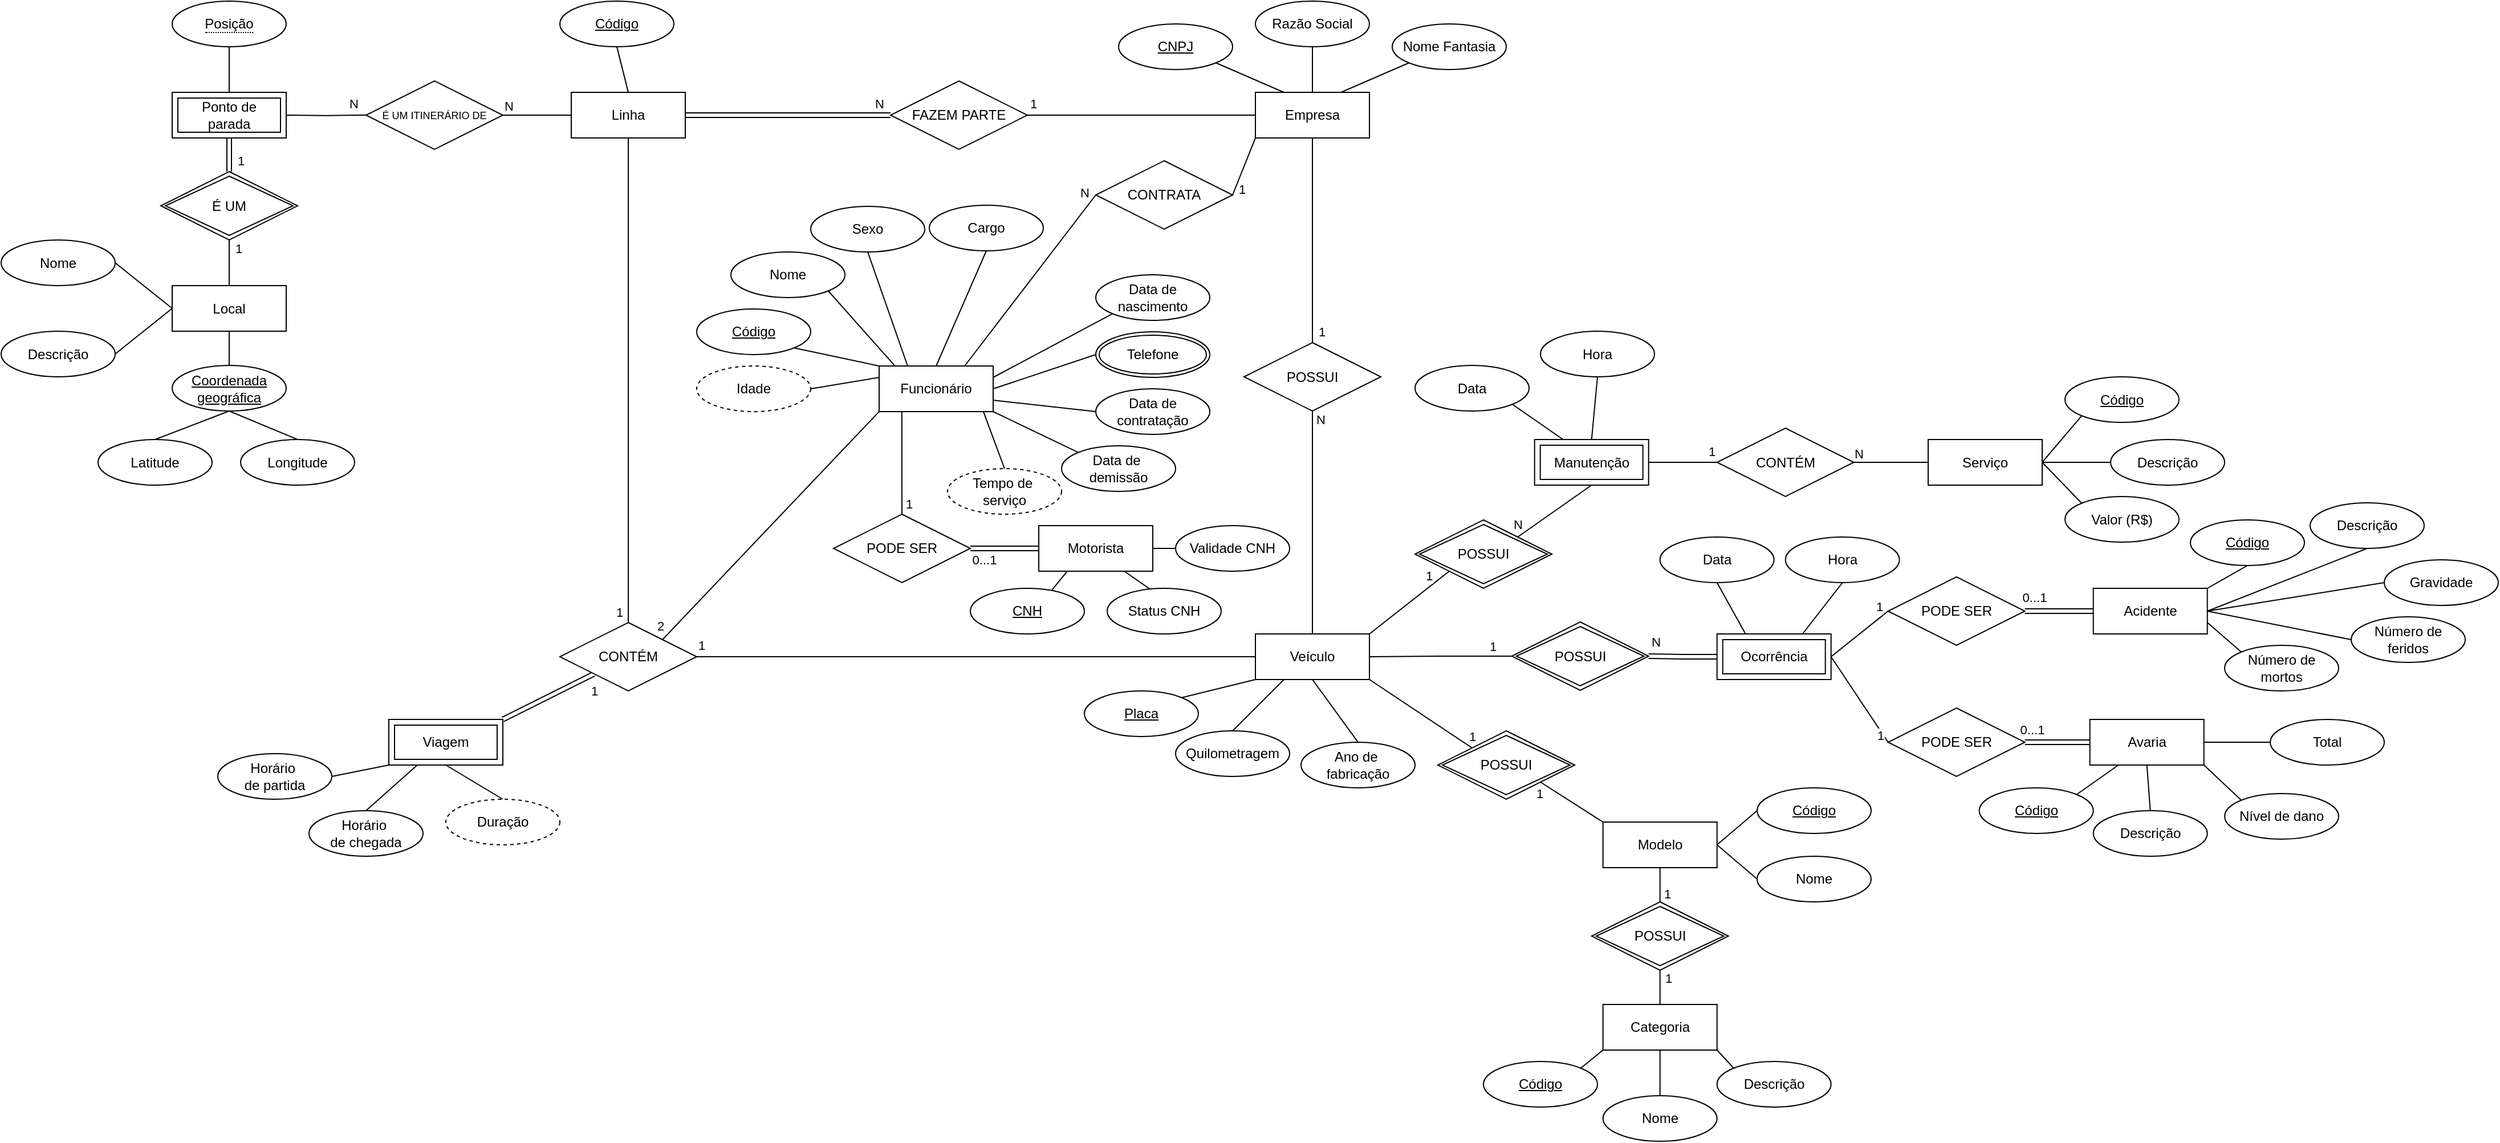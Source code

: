 <mxfile version="28.2.7">
  <diagram name="Página-1" id="z-ejrKA-Ldqi5EkzMe7N">
    <mxGraphModel dx="3437" dy="996" grid="1" gridSize="10" guides="1" tooltips="1" connect="1" arrows="1" fold="1" page="1" pageScale="1" pageWidth="827" pageHeight="1169" math="0" shadow="0">
      <root>
        <mxCell id="0" />
        <mxCell id="1" parent="0" />
        <mxCell id="V5Fr79l8Gq5V4lvlE3Y7-20" style="rounded=0;orthogonalLoop=1;jettySize=auto;html=1;exitX=0.25;exitY=0;exitDx=0;exitDy=0;entryX=1;entryY=1;entryDx=0;entryDy=0;endArrow=none;endFill=0;" parent="1" source="V5Fr79l8Gq5V4lvlE3Y7-1" target="V5Fr79l8Gq5V4lvlE3Y7-17" edge="1">
          <mxGeometry relative="1" as="geometry" />
        </mxCell>
        <mxCell id="V5Fr79l8Gq5V4lvlE3Y7-21" style="edgeStyle=orthogonalEdgeStyle;rounded=0;orthogonalLoop=1;jettySize=auto;html=1;exitX=0.5;exitY=0;exitDx=0;exitDy=0;entryX=0.5;entryY=1;entryDx=0;entryDy=0;endArrow=none;endFill=0;" parent="1" source="V5Fr79l8Gq5V4lvlE3Y7-1" target="V5Fr79l8Gq5V4lvlE3Y7-18" edge="1">
          <mxGeometry relative="1" as="geometry" />
        </mxCell>
        <mxCell id="V5Fr79l8Gq5V4lvlE3Y7-22" style="rounded=0;orthogonalLoop=1;jettySize=auto;html=1;exitX=0.75;exitY=0;exitDx=0;exitDy=0;entryX=0;entryY=1;entryDx=0;entryDy=0;endArrow=none;endFill=0;" parent="1" source="V5Fr79l8Gq5V4lvlE3Y7-1" target="V5Fr79l8Gq5V4lvlE3Y7-19" edge="1">
          <mxGeometry relative="1" as="geometry" />
        </mxCell>
        <mxCell id="V5Fr79l8Gq5V4lvlE3Y7-66" style="edgeStyle=orthogonalEdgeStyle;rounded=0;orthogonalLoop=1;jettySize=auto;html=1;exitX=0.5;exitY=1;exitDx=0;exitDy=0;entryX=0.5;entryY=0;entryDx=0;entryDy=0;endArrow=none;endFill=0;" parent="1" source="V5Fr79l8Gq5V4lvlE3Y7-1" target="V5Fr79l8Gq5V4lvlE3Y7-65" edge="1">
          <mxGeometry relative="1" as="geometry" />
        </mxCell>
        <mxCell id="V5Fr79l8Gq5V4lvlE3Y7-68" value="1" style="edgeLabel;html=1;align=center;verticalAlign=middle;resizable=0;points=[];" parent="V5Fr79l8Gq5V4lvlE3Y7-66" vertex="1" connectable="0">
          <mxGeometry x="0.693" relative="1" as="geometry">
            <mxPoint x="8" y="18" as="offset" />
          </mxGeometry>
        </mxCell>
        <mxCell id="V5Fr79l8Gq5V4lvlE3Y7-1" value="Empresa" style="whiteSpace=wrap;html=1;align=center;" parent="1" vertex="1">
          <mxGeometry x="180" y="100" width="100" height="40" as="geometry" />
        </mxCell>
        <mxCell id="bSuDawEjMHbS1dBYyhwq-38" style="rounded=0;orthogonalLoop=1;jettySize=auto;html=1;exitX=0.5;exitY=1;exitDx=0;exitDy=0;entryX=0.5;entryY=0;entryDx=0;entryDy=0;endArrow=none;endFill=0;" edge="1" parent="1" source="V5Fr79l8Gq5V4lvlE3Y7-3" target="bSuDawEjMHbS1dBYyhwq-33">
          <mxGeometry relative="1" as="geometry" />
        </mxCell>
        <mxCell id="bSuDawEjMHbS1dBYyhwq-40" style="rounded=0;orthogonalLoop=1;jettySize=auto;html=1;exitX=1;exitY=1;exitDx=0;exitDy=0;entryX=0;entryY=0;entryDx=0;entryDy=0;endArrow=none;endFill=0;" edge="1" parent="1" source="V5Fr79l8Gq5V4lvlE3Y7-3" target="bSuDawEjMHbS1dBYyhwq-39">
          <mxGeometry relative="1" as="geometry" />
        </mxCell>
        <mxCell id="bSuDawEjMHbS1dBYyhwq-42" value="1" style="edgeLabel;html=1;align=center;verticalAlign=middle;resizable=0;points=[];" vertex="1" connectable="0" parent="bSuDawEjMHbS1dBYyhwq-40">
          <mxGeometry x="0.788" relative="1" as="geometry">
            <mxPoint x="9" y="-4" as="offset" />
          </mxGeometry>
        </mxCell>
        <mxCell id="bSuDawEjMHbS1dBYyhwq-60" style="rounded=0;orthogonalLoop=1;jettySize=auto;html=1;exitX=1;exitY=0;exitDx=0;exitDy=0;entryX=0;entryY=1;entryDx=0;entryDy=0;endArrow=none;endFill=0;" edge="1" parent="1" source="V5Fr79l8Gq5V4lvlE3Y7-3" target="bSuDawEjMHbS1dBYyhwq-59">
          <mxGeometry relative="1" as="geometry" />
        </mxCell>
        <mxCell id="bSuDawEjMHbS1dBYyhwq-64" value="1" style="edgeLabel;html=1;align=center;verticalAlign=middle;resizable=0;points=[];" vertex="1" connectable="0" parent="bSuDawEjMHbS1dBYyhwq-60">
          <mxGeometry x="0.84" relative="1" as="geometry">
            <mxPoint x="-13" y="-1" as="offset" />
          </mxGeometry>
        </mxCell>
        <mxCell id="V5Fr79l8Gq5V4lvlE3Y7-3" value="Veículo" style="whiteSpace=wrap;html=1;align=center;" parent="1" vertex="1">
          <mxGeometry x="180" y="575" width="100" height="40" as="geometry" />
        </mxCell>
        <mxCell id="1fmlvgPisqNwxJyAT-ff-81" style="edgeStyle=orthogonalEdgeStyle;rounded=0;orthogonalLoop=1;jettySize=auto;html=1;exitX=0.5;exitY=1;exitDx=0;exitDy=0;entryX=0.5;entryY=0;entryDx=0;entryDy=0;endArrow=none;endFill=0;" parent="1" source="V5Fr79l8Gq5V4lvlE3Y7-4" target="1fmlvgPisqNwxJyAT-ff-79" edge="1">
          <mxGeometry relative="1" as="geometry" />
        </mxCell>
        <mxCell id="1fmlvgPisqNwxJyAT-ff-85" value="1" style="edgeLabel;html=1;align=center;verticalAlign=middle;resizable=0;points=[];" parent="1fmlvgPisqNwxJyAT-ff-81" vertex="1" connectable="0">
          <mxGeometry x="0.947" y="-1" relative="1" as="geometry">
            <mxPoint x="-7" y="2" as="offset" />
          </mxGeometry>
        </mxCell>
        <mxCell id="V5Fr79l8Gq5V4lvlE3Y7-4" value="Linha" style="whiteSpace=wrap;html=1;align=center;" parent="1" vertex="1">
          <mxGeometry x="-420" y="100" width="100" height="40" as="geometry" />
        </mxCell>
        <mxCell id="V5Fr79l8Gq5V4lvlE3Y7-5" value="Avaria" style="whiteSpace=wrap;html=1;align=center;" parent="1" vertex="1">
          <mxGeometry x="911.83" y="650" width="100" height="40" as="geometry" />
        </mxCell>
        <mxCell id="V5Fr79l8Gq5V4lvlE3Y7-112" style="rounded=0;orthogonalLoop=1;jettySize=auto;html=1;entryX=0.5;entryY=0;entryDx=0;entryDy=0;endArrow=none;endFill=0;exitX=0.5;exitY=1;exitDx=0;exitDy=0;" parent="1" source="z0Y2EbSfUYAgFqCNGjC1-13" target="V5Fr79l8Gq5V4lvlE3Y7-110" edge="1">
          <mxGeometry relative="1" as="geometry">
            <mxPoint x="-775" y="394.5" as="sourcePoint" />
          </mxGeometry>
        </mxCell>
        <mxCell id="z0Y2EbSfUYAgFqCNGjC1-27" style="rounded=0;orthogonalLoop=1;jettySize=auto;html=1;exitX=0;exitY=0.5;exitDx=0;exitDy=0;entryX=1;entryY=0.5;entryDx=0;entryDy=0;endArrow=none;endFill=0;" parent="1" source="V5Fr79l8Gq5V4lvlE3Y7-8" target="z0Y2EbSfUYAgFqCNGjC1-26" edge="1">
          <mxGeometry relative="1" as="geometry" />
        </mxCell>
        <mxCell id="z0Y2EbSfUYAgFqCNGjC1-29" style="rounded=0;orthogonalLoop=1;jettySize=auto;html=1;exitX=0;exitY=0.5;exitDx=0;exitDy=0;entryX=1;entryY=0.5;entryDx=0;entryDy=0;endArrow=none;endFill=0;" parent="1" source="V5Fr79l8Gq5V4lvlE3Y7-8" target="z0Y2EbSfUYAgFqCNGjC1-28" edge="1">
          <mxGeometry relative="1" as="geometry" />
        </mxCell>
        <mxCell id="V5Fr79l8Gq5V4lvlE3Y7-8" value="Local" style="whiteSpace=wrap;html=1;align=center;" parent="1" vertex="1">
          <mxGeometry x="-770" y="269.5" width="100" height="40" as="geometry" />
        </mxCell>
        <mxCell id="1fmlvgPisqNwxJyAT-ff-80" style="rounded=0;orthogonalLoop=1;jettySize=auto;html=1;exitX=1;exitY=0;exitDx=0;exitDy=0;entryX=0;entryY=1;entryDx=0;entryDy=0;shape=link;" parent="1" source="V5Fr79l8Gq5V4lvlE3Y7-11" target="1fmlvgPisqNwxJyAT-ff-79" edge="1">
          <mxGeometry relative="1" as="geometry" />
        </mxCell>
        <mxCell id="1fmlvgPisqNwxJyAT-ff-84" value="1" style="edgeLabel;html=1;align=center;verticalAlign=middle;resizable=0;points=[];" parent="1fmlvgPisqNwxJyAT-ff-80" vertex="1" connectable="0">
          <mxGeometry x="0.723" y="1" relative="1" as="geometry">
            <mxPoint x="11" y="10" as="offset" />
          </mxGeometry>
        </mxCell>
        <mxCell id="V5Fr79l8Gq5V4lvlE3Y7-11" value="Viagem" style="shape=ext;margin=3;double=1;whiteSpace=wrap;html=1;align=center;" parent="1" vertex="1">
          <mxGeometry x="-580" y="650" width="100" height="40" as="geometry" />
        </mxCell>
        <mxCell id="z0Y2EbSfUYAgFqCNGjC1-5" style="rounded=0;orthogonalLoop=1;jettySize=auto;html=1;exitX=1;exitY=0.5;exitDx=0;exitDy=0;entryX=0;entryY=0.5;entryDx=0;entryDy=0;endArrow=none;endFill=0;" parent="1" source="V5Fr79l8Gq5V4lvlE3Y7-13" target="z0Y2EbSfUYAgFqCNGjC1-3" edge="1">
          <mxGeometry relative="1" as="geometry" />
        </mxCell>
        <mxCell id="1fmlvgPisqNwxJyAT-ff-78" value="1" style="edgeLabel;html=1;align=center;verticalAlign=middle;resizable=0;points=[];" parent="z0Y2EbSfUYAgFqCNGjC1-5" vertex="1" connectable="0">
          <mxGeometry x="0.438" y="2" relative="1" as="geometry">
            <mxPoint x="5" y="16" as="offset" />
          </mxGeometry>
        </mxCell>
        <mxCell id="z0Y2EbSfUYAgFqCNGjC1-24" style="rounded=0;orthogonalLoop=1;jettySize=auto;html=1;exitX=0.75;exitY=0;exitDx=0;exitDy=0;entryX=0.5;entryY=1;entryDx=0;entryDy=0;endArrow=none;endFill=0;" parent="1" source="V5Fr79l8Gq5V4lvlE3Y7-13" target="z0Y2EbSfUYAgFqCNGjC1-23" edge="1">
          <mxGeometry relative="1" as="geometry" />
        </mxCell>
        <mxCell id="z0Y2EbSfUYAgFqCNGjC1-25" style="rounded=0;orthogonalLoop=1;jettySize=auto;html=1;exitX=0.25;exitY=0;exitDx=0;exitDy=0;entryX=0.5;entryY=1;entryDx=0;entryDy=0;endArrow=none;endFill=0;" parent="1" source="V5Fr79l8Gq5V4lvlE3Y7-13" target="z0Y2EbSfUYAgFqCNGjC1-22" edge="1">
          <mxGeometry relative="1" as="geometry" />
        </mxCell>
        <mxCell id="V5Fr79l8Gq5V4lvlE3Y7-13" value="Ocorrência" style="shape=ext;margin=3;double=1;whiteSpace=wrap;html=1;align=center;" parent="1" vertex="1">
          <mxGeometry x="584.83" y="575" width="100" height="40" as="geometry" />
        </mxCell>
        <mxCell id="bSuDawEjMHbS1dBYyhwq-89" style="rounded=0;orthogonalLoop=1;jettySize=auto;html=1;exitX=1;exitY=0.75;exitDx=0;exitDy=0;entryX=0;entryY=0;entryDx=0;entryDy=0;endArrow=none;endFill=0;" edge="1" parent="1" source="V5Fr79l8Gq5V4lvlE3Y7-14" target="bSuDawEjMHbS1dBYyhwq-88">
          <mxGeometry relative="1" as="geometry" />
        </mxCell>
        <mxCell id="V5Fr79l8Gq5V4lvlE3Y7-14" value="Acidente" style="whiteSpace=wrap;html=1;align=center;" parent="1" vertex="1">
          <mxGeometry x="914.83" y="535" width="100" height="40" as="geometry" />
        </mxCell>
        <mxCell id="V5Fr79l8Gq5V4lvlE3Y7-17" value="CNPJ" style="ellipse;whiteSpace=wrap;html=1;align=center;fontStyle=4;" parent="1" vertex="1">
          <mxGeometry x="60" y="40" width="100" height="40" as="geometry" />
        </mxCell>
        <mxCell id="V5Fr79l8Gq5V4lvlE3Y7-18" value="Razão Social" style="ellipse;whiteSpace=wrap;html=1;align=center;" parent="1" vertex="1">
          <mxGeometry x="180" y="20" width="100" height="40" as="geometry" />
        </mxCell>
        <mxCell id="V5Fr79l8Gq5V4lvlE3Y7-19" value="Nome Fantasia" style="ellipse;whiteSpace=wrap;html=1;align=center;" parent="1" vertex="1">
          <mxGeometry x="300" y="40" width="100" height="40" as="geometry" />
        </mxCell>
        <mxCell id="1fmlvgPisqNwxJyAT-ff-4" style="rounded=0;orthogonalLoop=1;jettySize=auto;html=1;entryX=0;entryY=1;entryDx=0;entryDy=0;endArrow=none;endFill=0;exitX=1;exitY=0.5;exitDx=0;exitDy=0;" parent="1" source="V5Fr79l8Gq5V4lvlE3Y7-23" target="V5Fr79l8Gq5V4lvlE3Y7-1" edge="1">
          <mxGeometry relative="1" as="geometry">
            <mxPoint x="120" y="220" as="sourcePoint" />
          </mxGeometry>
        </mxCell>
        <mxCell id="1fmlvgPisqNwxJyAT-ff-52" value="1" style="edgeLabel;html=1;align=center;verticalAlign=middle;resizable=0;points=[];" parent="1fmlvgPisqNwxJyAT-ff-4" vertex="1" connectable="0">
          <mxGeometry x="-0.415" y="-2" relative="1" as="geometry">
            <mxPoint y="9" as="offset" />
          </mxGeometry>
        </mxCell>
        <mxCell id="V5Fr79l8Gq5V4lvlE3Y7-23" value="CONTRATA" style="shape=rhombus;perimeter=rhombusPerimeter;whiteSpace=wrap;html=1;align=center;" parent="1" vertex="1">
          <mxGeometry x="40" y="160" width="120" height="60" as="geometry" />
        </mxCell>
        <mxCell id="V5Fr79l8Gq5V4lvlE3Y7-60" style="rounded=0;orthogonalLoop=1;jettySize=auto;html=1;exitX=0.25;exitY=1;exitDx=0;exitDy=0;entryX=0.712;entryY=0.047;entryDx=0;entryDy=0;endArrow=none;endFill=0;entryPerimeter=0;" parent="1" source="V5Fr79l8Gq5V4lvlE3Y7-115" target="V5Fr79l8Gq5V4lvlE3Y7-59" edge="1">
          <mxGeometry relative="1" as="geometry">
            <mxPoint x="39.6" y="480" as="sourcePoint" />
          </mxGeometry>
        </mxCell>
        <mxCell id="V5Fr79l8Gq5V4lvlE3Y7-53" style="edgeStyle=orthogonalEdgeStyle;rounded=0;orthogonalLoop=1;jettySize=auto;html=1;exitX=1;exitY=0.5;exitDx=0;exitDy=0;entryX=0;entryY=0.5;entryDx=0;entryDy=0;endArrow=none;endFill=0;shape=link;" parent="1" source="V5Fr79l8Gq5V4lvlE3Y7-116" target="V5Fr79l8Gq5V4lvlE3Y7-115" edge="1">
          <mxGeometry relative="1" as="geometry">
            <mxPoint x="-263.4" y="625" as="sourcePoint" />
            <mxPoint x="-180.4" y="625" as="targetPoint" />
          </mxGeometry>
        </mxCell>
        <mxCell id="V5Fr79l8Gq5V4lvlE3Y7-54" value="0...1" style="edgeLabel;html=1;align=center;verticalAlign=middle;resizable=0;points=[];" parent="V5Fr79l8Gq5V4lvlE3Y7-53" vertex="1" connectable="0">
          <mxGeometry x="-0.783" y="-5" relative="1" as="geometry">
            <mxPoint x="5" y="5" as="offset" />
          </mxGeometry>
        </mxCell>
        <mxCell id="V5Fr79l8Gq5V4lvlE3Y7-57" value="Status CNH" style="ellipse;whiteSpace=wrap;html=1;align=center;" parent="1" vertex="1">
          <mxGeometry x="50" y="535" width="100" height="40" as="geometry" />
        </mxCell>
        <mxCell id="V5Fr79l8Gq5V4lvlE3Y7-58" value="Validade CNH" style="ellipse;whiteSpace=wrap;html=1;align=center;" parent="1" vertex="1">
          <mxGeometry x="110" y="480" width="100" height="40" as="geometry" />
        </mxCell>
        <mxCell id="V5Fr79l8Gq5V4lvlE3Y7-59" value="&lt;u&gt;CNH&lt;/u&gt;" style="ellipse;whiteSpace=wrap;html=1;align=center;" parent="1" vertex="1">
          <mxGeometry x="-70" y="535" width="100" height="40" as="geometry" />
        </mxCell>
        <mxCell id="V5Fr79l8Gq5V4lvlE3Y7-61" style="rounded=0;orthogonalLoop=1;jettySize=auto;html=1;exitX=0.75;exitY=1;exitDx=0;exitDy=0;entryX=0.38;entryY=0.025;entryDx=0;entryDy=0;endArrow=none;endFill=0;entryPerimeter=0;" parent="1" source="V5Fr79l8Gq5V4lvlE3Y7-115" target="V5Fr79l8Gq5V4lvlE3Y7-57" edge="1">
          <mxGeometry relative="1" as="geometry">
            <mxPoint x="64.6" y="480" as="sourcePoint" />
            <mxPoint x="40" y="440" as="targetPoint" />
          </mxGeometry>
        </mxCell>
        <mxCell id="V5Fr79l8Gq5V4lvlE3Y7-62" style="rounded=0;orthogonalLoop=1;jettySize=auto;html=1;exitX=1;exitY=0.5;exitDx=0;exitDy=0;entryX=0;entryY=0.5;entryDx=0;entryDy=0;endArrow=none;endFill=0;" parent="1" target="V5Fr79l8Gq5V4lvlE3Y7-58" edge="1">
          <mxGeometry relative="1" as="geometry">
            <mxPoint x="89.6" y="500" as="sourcePoint" />
            <mxPoint x="125" y="454" as="targetPoint" />
          </mxGeometry>
        </mxCell>
        <mxCell id="V5Fr79l8Gq5V4lvlE3Y7-65" value="POSSUI" style="shape=rhombus;perimeter=rhombusPerimeter;whiteSpace=wrap;html=1;align=center;" parent="1" vertex="1">
          <mxGeometry x="170" y="319.5" width="120" height="60" as="geometry" />
        </mxCell>
        <mxCell id="V5Fr79l8Gq5V4lvlE3Y7-67" style="edgeStyle=orthogonalEdgeStyle;rounded=0;orthogonalLoop=1;jettySize=auto;html=1;exitX=0.5;exitY=1;exitDx=0;exitDy=0;entryX=0.5;entryY=0;entryDx=0;entryDy=0;endArrow=none;endFill=0;" parent="1" source="V5Fr79l8Gq5V4lvlE3Y7-65" target="V5Fr79l8Gq5V4lvlE3Y7-3" edge="1">
          <mxGeometry relative="1" as="geometry">
            <mxPoint x="240" y="150" as="sourcePoint" />
            <mxPoint x="240" y="200" as="targetPoint" />
          </mxGeometry>
        </mxCell>
        <mxCell id="V5Fr79l8Gq5V4lvlE3Y7-69" value="N" style="edgeLabel;html=1;align=center;verticalAlign=middle;resizable=0;points=[];" parent="V5Fr79l8Gq5V4lvlE3Y7-67" vertex="1" connectable="0">
          <mxGeometry x="-0.653" relative="1" as="geometry">
            <mxPoint x="7" y="-27" as="offset" />
          </mxGeometry>
        </mxCell>
        <mxCell id="V5Fr79l8Gq5V4lvlE3Y7-70" value="FAZEM PARTE" style="shape=rhombus;perimeter=rhombusPerimeter;whiteSpace=wrap;html=1;align=center;" parent="1" vertex="1">
          <mxGeometry x="-140" y="90" width="120" height="60" as="geometry" />
        </mxCell>
        <mxCell id="V5Fr79l8Gq5V4lvlE3Y7-72" style="edgeStyle=orthogonalEdgeStyle;rounded=0;orthogonalLoop=1;jettySize=auto;html=1;exitX=0;exitY=0.5;exitDx=0;exitDy=0;entryX=1;entryY=0.5;entryDx=0;entryDy=0;endArrow=none;endFill=0;" parent="1" source="V5Fr79l8Gq5V4lvlE3Y7-1" target="V5Fr79l8Gq5V4lvlE3Y7-70" edge="1">
          <mxGeometry relative="1" as="geometry">
            <mxPoint x="240" y="150" as="sourcePoint" />
            <mxPoint x="240" y="200" as="targetPoint" />
          </mxGeometry>
        </mxCell>
        <mxCell id="V5Fr79l8Gq5V4lvlE3Y7-73" value="1" style="edgeLabel;html=1;align=center;verticalAlign=middle;resizable=0;points=[];" parent="V5Fr79l8Gq5V4lvlE3Y7-72" vertex="1" connectable="0">
          <mxGeometry x="0.693" relative="1" as="geometry">
            <mxPoint x="-26" y="-10" as="offset" />
          </mxGeometry>
        </mxCell>
        <mxCell id="V5Fr79l8Gq5V4lvlE3Y7-74" style="edgeStyle=orthogonalEdgeStyle;rounded=0;orthogonalLoop=1;jettySize=auto;html=1;exitX=0;exitY=0.5;exitDx=0;exitDy=0;entryX=1;entryY=0.5;entryDx=0;entryDy=0;endArrow=none;endFill=0;shape=link;" parent="1" source="V5Fr79l8Gq5V4lvlE3Y7-70" target="V5Fr79l8Gq5V4lvlE3Y7-4" edge="1">
          <mxGeometry relative="1" as="geometry">
            <mxPoint x="240" y="260" as="sourcePoint" />
            <mxPoint x="240" y="310" as="targetPoint" />
          </mxGeometry>
        </mxCell>
        <mxCell id="V5Fr79l8Gq5V4lvlE3Y7-75" value="N" style="edgeLabel;html=1;align=center;verticalAlign=middle;resizable=0;points=[];" parent="V5Fr79l8Gq5V4lvlE3Y7-74" vertex="1" connectable="0">
          <mxGeometry x="-0.653" relative="1" as="geometry">
            <mxPoint x="21" y="-10" as="offset" />
          </mxGeometry>
        </mxCell>
        <mxCell id="V5Fr79l8Gq5V4lvlE3Y7-76" value="Código" style="ellipse;whiteSpace=wrap;html=1;align=center;fontStyle=4;" parent="1" vertex="1">
          <mxGeometry x="-430" y="20" width="100" height="40" as="geometry" />
        </mxCell>
        <mxCell id="V5Fr79l8Gq5V4lvlE3Y7-77" style="rounded=0;orthogonalLoop=1;jettySize=auto;html=1;exitX=0.5;exitY=0;exitDx=0;exitDy=0;entryX=0.5;entryY=1;entryDx=0;entryDy=0;endArrow=none;endFill=0;" parent="1" source="V5Fr79l8Gq5V4lvlE3Y7-4" target="V5Fr79l8Gq5V4lvlE3Y7-76" edge="1">
          <mxGeometry relative="1" as="geometry">
            <mxPoint x="-440" y="126" as="sourcePoint" />
            <mxPoint x="-500" y="100" as="targetPoint" />
          </mxGeometry>
        </mxCell>
        <mxCell id="V5Fr79l8Gq5V4lvlE3Y7-78" value="É UM ITINERÁRIO DE" style="shape=rhombus;perimeter=rhombusPerimeter;align=center;verticalAlign=middle;labelPosition=center;verticalLabelPosition=middle;spacing=0;fontSize=9;" parent="1" vertex="1">
          <mxGeometry x="-600" y="90" width="120" height="60" as="geometry" />
        </mxCell>
        <mxCell id="V5Fr79l8Gq5V4lvlE3Y7-88" style="edgeStyle=orthogonalEdgeStyle;rounded=0;orthogonalLoop=1;jettySize=auto;html=1;exitX=0;exitY=0.5;exitDx=0;exitDy=0;endArrow=none;endFill=0;entryX=1;entryY=0.5;entryDx=0;entryDy=0;" parent="1" target="V5Fr79l8Gq5V4lvlE3Y7-100" edge="1">
          <mxGeometry relative="1" as="geometry">
            <mxPoint x="-600" y="119.87" as="sourcePoint" />
            <mxPoint x="-670" y="120.0" as="targetPoint" />
            <Array as="points" />
          </mxGeometry>
        </mxCell>
        <mxCell id="V5Fr79l8Gq5V4lvlE3Y7-89" value="N" style="edgeLabel;html=1;align=center;verticalAlign=middle;resizable=0;points=[];" parent="V5Fr79l8Gq5V4lvlE3Y7-88" vertex="1" connectable="0">
          <mxGeometry x="0.693" relative="1" as="geometry">
            <mxPoint x="48" y="-10" as="offset" />
          </mxGeometry>
        </mxCell>
        <mxCell id="V5Fr79l8Gq5V4lvlE3Y7-108" value="" style="edgeStyle=orthogonalEdgeStyle;rounded=0;orthogonalLoop=1;jettySize=auto;html=1;endArrow=none;endFill=0;exitX=0.5;exitY=0;exitDx=0;exitDy=0;entryX=0.5;entryY=1;entryDx=0;entryDy=0;" parent="1" source="V5Fr79l8Gq5V4lvlE3Y7-100" target="V5Fr79l8Gq5V4lvlE3Y7-107" edge="1">
          <mxGeometry relative="1" as="geometry" />
        </mxCell>
        <mxCell id="V5Fr79l8Gq5V4lvlE3Y7-100" value="Ponto de parada" style="shape=ext;margin=3;double=1;whiteSpace=wrap;html=1;align=center;" parent="1" vertex="1">
          <mxGeometry x="-770" y="100" width="100" height="40" as="geometry" />
        </mxCell>
        <mxCell id="V5Fr79l8Gq5V4lvlE3Y7-103" style="edgeStyle=orthogonalEdgeStyle;rounded=0;orthogonalLoop=1;jettySize=auto;html=1;exitX=0.5;exitY=1;exitDx=0;exitDy=0;entryX=0.5;entryY=0;entryDx=0;entryDy=0;endArrow=none;endFill=0;" parent="1" source="V5Fr79l8Gq5V4lvlE3Y7-102" target="V5Fr79l8Gq5V4lvlE3Y7-8" edge="1">
          <mxGeometry relative="1" as="geometry" />
        </mxCell>
        <mxCell id="V5Fr79l8Gq5V4lvlE3Y7-106" value="1" style="edgeLabel;html=1;align=center;verticalAlign=middle;resizable=0;points=[];" parent="V5Fr79l8Gq5V4lvlE3Y7-103" vertex="1" connectable="0">
          <mxGeometry x="-0.52" y="-1" relative="1" as="geometry">
            <mxPoint x="9" y="-1" as="offset" />
          </mxGeometry>
        </mxCell>
        <mxCell id="V5Fr79l8Gq5V4lvlE3Y7-104" style="edgeStyle=orthogonalEdgeStyle;rounded=0;orthogonalLoop=1;jettySize=auto;html=1;exitX=0.5;exitY=0;exitDx=0;exitDy=0;entryX=0.5;entryY=1;entryDx=0;entryDy=0;endArrow=none;endFill=0;shape=link;" parent="1" source="V5Fr79l8Gq5V4lvlE3Y7-102" target="V5Fr79l8Gq5V4lvlE3Y7-100" edge="1">
          <mxGeometry relative="1" as="geometry" />
        </mxCell>
        <mxCell id="V5Fr79l8Gq5V4lvlE3Y7-105" value="1" style="edgeLabel;html=1;align=center;verticalAlign=middle;resizable=0;points=[];" parent="V5Fr79l8Gq5V4lvlE3Y7-104" vertex="1" connectable="0">
          <mxGeometry x="-0.605" relative="1" as="geometry">
            <mxPoint x="8" y="73" as="offset" />
          </mxGeometry>
        </mxCell>
        <mxCell id="z0Y2EbSfUYAgFqCNGjC1-16" value="1" style="edgeLabel;html=1;align=center;verticalAlign=middle;resizable=0;points=[];" parent="V5Fr79l8Gq5V4lvlE3Y7-104" vertex="1" connectable="0">
          <mxGeometry x="-0.139" y="4" relative="1" as="geometry">
            <mxPoint x="14" y="3" as="offset" />
          </mxGeometry>
        </mxCell>
        <mxCell id="V5Fr79l8Gq5V4lvlE3Y7-102" value="É UM" style="shape=rhombus;double=1;perimeter=rhombusPerimeter;whiteSpace=wrap;html=1;align=center;" parent="1" vertex="1">
          <mxGeometry x="-780" y="169.5" width="120" height="60" as="geometry" />
        </mxCell>
        <mxCell id="V5Fr79l8Gq5V4lvlE3Y7-107" value="&lt;span style=&quot;border-bottom: 1px dotted;&quot;&gt;Posição&lt;/span&gt;" style="ellipse;whiteSpace=wrap;html=1;align=center;" parent="1" vertex="1">
          <mxGeometry x="-770" y="20" width="100" height="40" as="geometry" />
        </mxCell>
        <mxCell id="V5Fr79l8Gq5V4lvlE3Y7-110" value="&lt;span&gt;Latitude&lt;/span&gt;" style="ellipse;whiteSpace=wrap;html=1;align=center;fontStyle=0" parent="1" vertex="1">
          <mxGeometry x="-835" y="404.5" width="100" height="40" as="geometry" />
        </mxCell>
        <mxCell id="V5Fr79l8Gq5V4lvlE3Y7-111" value="&lt;span&gt;Longitude&lt;/span&gt;" style="ellipse;whiteSpace=wrap;html=1;align=center;fontStyle=0" parent="1" vertex="1">
          <mxGeometry x="-710" y="404.5" width="100" height="40" as="geometry" />
        </mxCell>
        <mxCell id="V5Fr79l8Gq5V4lvlE3Y7-113" style="rounded=0;orthogonalLoop=1;jettySize=auto;html=1;entryX=0.5;entryY=0;entryDx=0;entryDy=0;endArrow=none;endFill=0;exitX=0.5;exitY=1;exitDx=0;exitDy=0;" parent="1" source="z0Y2EbSfUYAgFqCNGjC1-13" target="V5Fr79l8Gq5V4lvlE3Y7-111" edge="1">
          <mxGeometry relative="1" as="geometry">
            <mxPoint x="-655" y="394.5" as="sourcePoint" />
            <mxPoint x="-775" y="494.5" as="targetPoint" />
          </mxGeometry>
        </mxCell>
        <mxCell id="V5Fr79l8Gq5V4lvlE3Y7-115" value="Motorista" style="whiteSpace=wrap;html=1;align=center;" parent="1" vertex="1">
          <mxGeometry x="-10" y="480" width="100" height="40" as="geometry" />
        </mxCell>
        <mxCell id="V5Fr79l8Gq5V4lvlE3Y7-119" style="edgeStyle=orthogonalEdgeStyle;rounded=0;orthogonalLoop=1;jettySize=auto;html=1;exitX=0;exitY=0.5;exitDx=0;exitDy=0;entryX=1;entryY=0.5;entryDx=0;entryDy=0;endArrow=none;endFill=0;" parent="1" source="V5Fr79l8Gq5V4lvlE3Y7-123" target="V5Fr79l8Gq5V4lvlE3Y7-3" edge="1">
          <mxGeometry relative="1" as="geometry">
            <mxPoint x="230" y="390" as="sourcePoint" />
          </mxGeometry>
        </mxCell>
        <mxCell id="V5Fr79l8Gq5V4lvlE3Y7-122" value="1" style="edgeLabel;html=1;align=center;verticalAlign=middle;resizable=0;points=[];" parent="V5Fr79l8Gq5V4lvlE3Y7-119" vertex="1" connectable="0">
          <mxGeometry x="-0.714" y="-1" relative="1" as="geometry">
            <mxPoint x="1" y="-8" as="offset" />
          </mxGeometry>
        </mxCell>
        <mxCell id="V5Fr79l8Gq5V4lvlE3Y7-120" style="edgeStyle=orthogonalEdgeStyle;rounded=0;orthogonalLoop=1;jettySize=auto;html=1;exitX=0;exitY=0.5;exitDx=0;exitDy=0;entryX=1;entryY=0.5;entryDx=0;entryDy=0;endArrow=none;endFill=0;shape=link;" parent="1" source="V5Fr79l8Gq5V4lvlE3Y7-13" target="V5Fr79l8Gq5V4lvlE3Y7-123" edge="1">
          <mxGeometry relative="1" as="geometry">
            <mxPoint x="574.83" y="490" as="sourcePoint" />
            <mxPoint x="574.83" y="440" as="targetPoint" />
          </mxGeometry>
        </mxCell>
        <mxCell id="V5Fr79l8Gq5V4lvlE3Y7-124" value="N" style="edgeLabel;html=1;align=center;verticalAlign=middle;resizable=0;points=[];" parent="V5Fr79l8Gq5V4lvlE3Y7-120" vertex="1" connectable="0">
          <mxGeometry x="0.704" y="-1" relative="1" as="geometry">
            <mxPoint x="-3" y="-12" as="offset" />
          </mxGeometry>
        </mxCell>
        <mxCell id="V5Fr79l8Gq5V4lvlE3Y7-123" value="POSSUI" style="shape=rhombus;double=1;perimeter=rhombusPerimeter;whiteSpace=wrap;html=1;align=center;" parent="1" vertex="1">
          <mxGeometry x="404.83" y="564.5" width="120" height="60" as="geometry" />
        </mxCell>
        <mxCell id="V5Fr79l8Gq5V4lvlE3Y7-129" style="edgeStyle=orthogonalEdgeStyle;rounded=0;orthogonalLoop=1;jettySize=auto;html=1;exitX=1;exitY=0.5;exitDx=0;exitDy=0;entryX=0;entryY=0.5;entryDx=0;entryDy=0;endArrow=none;endFill=0;" parent="1" source="V5Fr79l8Gq5V4lvlE3Y7-78" target="V5Fr79l8Gq5V4lvlE3Y7-4" edge="1">
          <mxGeometry relative="1" as="geometry">
            <mxPoint x="-480" y="120" as="sourcePoint" />
            <mxPoint x="-580" y="130" as="targetPoint" />
          </mxGeometry>
        </mxCell>
        <mxCell id="V5Fr79l8Gq5V4lvlE3Y7-131" value="N" style="edgeLabel;html=1;align=center;verticalAlign=middle;resizable=0;points=[];" parent="V5Fr79l8Gq5V4lvlE3Y7-129" vertex="1" connectable="0">
          <mxGeometry x="-0.683" y="-1" relative="1" as="geometry">
            <mxPoint x="-5" y="-9" as="offset" />
          </mxGeometry>
        </mxCell>
        <mxCell id="z0Y2EbSfUYAgFqCNGjC1-3" value="PODE SER" style="shape=rhombus;perimeter=rhombusPerimeter;whiteSpace=wrap;html=1;align=center;" parent="1" vertex="1">
          <mxGeometry x="734.83" y="640" width="120" height="60" as="geometry" />
        </mxCell>
        <mxCell id="z0Y2EbSfUYAgFqCNGjC1-4" value="PODE SER" style="shape=rhombus;perimeter=rhombusPerimeter;whiteSpace=wrap;html=1;align=center;" parent="1" vertex="1">
          <mxGeometry x="734.83" y="525" width="120" height="60" as="geometry" />
        </mxCell>
        <mxCell id="z0Y2EbSfUYAgFqCNGjC1-6" style="rounded=0;orthogonalLoop=1;jettySize=auto;html=1;exitX=1;exitY=0.5;exitDx=0;exitDy=0;entryX=0;entryY=0.5;entryDx=0;entryDy=0;endArrow=none;endFill=0;" parent="1" source="V5Fr79l8Gq5V4lvlE3Y7-13" target="z0Y2EbSfUYAgFqCNGjC1-4" edge="1">
          <mxGeometry relative="1" as="geometry">
            <mxPoint x="721.83" y="574.5" as="sourcePoint" />
            <mxPoint x="641.83" y="619.5" as="targetPoint" />
          </mxGeometry>
        </mxCell>
        <mxCell id="z0Y2EbSfUYAgFqCNGjC1-9" value="1" style="edgeLabel;html=1;align=center;verticalAlign=middle;resizable=0;points=[];" parent="z0Y2EbSfUYAgFqCNGjC1-6" vertex="1" connectable="0">
          <mxGeometry x="0.538" y="1" relative="1" as="geometry">
            <mxPoint x="4" y="-13" as="offset" />
          </mxGeometry>
        </mxCell>
        <mxCell id="z0Y2EbSfUYAgFqCNGjC1-7" style="rounded=0;orthogonalLoop=1;jettySize=auto;html=1;exitX=1;exitY=0.5;exitDx=0;exitDy=0;entryX=0;entryY=0.5;entryDx=0;entryDy=0;endArrow=none;endFill=0;shape=link;" parent="1" source="z0Y2EbSfUYAgFqCNGjC1-3" target="V5Fr79l8Gq5V4lvlE3Y7-5" edge="1">
          <mxGeometry relative="1" as="geometry">
            <mxPoint x="721.83" y="614.5" as="sourcePoint" />
            <mxPoint x="641.83" y="659.5" as="targetPoint" />
          </mxGeometry>
        </mxCell>
        <mxCell id="z0Y2EbSfUYAgFqCNGjC1-11" value="0...1" style="edgeLabel;html=1;align=center;verticalAlign=middle;resizable=0;points=[];" parent="z0Y2EbSfUYAgFqCNGjC1-7" vertex="1" connectable="0">
          <mxGeometry x="-0.603" y="-1" relative="1" as="geometry">
            <mxPoint x="-6" y="-12" as="offset" />
          </mxGeometry>
        </mxCell>
        <mxCell id="z0Y2EbSfUYAgFqCNGjC1-8" style="rounded=0;orthogonalLoop=1;jettySize=auto;html=1;exitX=1;exitY=0.5;exitDx=0;exitDy=0;entryX=0;entryY=0.5;entryDx=0;entryDy=0;endArrow=none;endFill=0;shape=link;" parent="1" source="z0Y2EbSfUYAgFqCNGjC1-4" target="V5Fr79l8Gq5V4lvlE3Y7-14" edge="1">
          <mxGeometry relative="1" as="geometry">
            <mxPoint x="721.83" y="574.5" as="sourcePoint" />
            <mxPoint x="801.83" y="619.5" as="targetPoint" />
          </mxGeometry>
        </mxCell>
        <mxCell id="1fmlvgPisqNwxJyAT-ff-77" value="0...1" style="edgeLabel;html=1;align=center;verticalAlign=middle;resizable=0;points=[];" parent="z0Y2EbSfUYAgFqCNGjC1-8" vertex="1" connectable="0">
          <mxGeometry x="-0.808" y="2" relative="1" as="geometry">
            <mxPoint x="2" y="-10" as="offset" />
          </mxGeometry>
        </mxCell>
        <mxCell id="z0Y2EbSfUYAgFqCNGjC1-14" style="edgeStyle=orthogonalEdgeStyle;rounded=0;orthogonalLoop=1;jettySize=auto;html=1;exitX=0.5;exitY=0;exitDx=0;exitDy=0;entryX=0.5;entryY=1;entryDx=0;entryDy=0;endArrow=none;endFill=0;" parent="1" source="z0Y2EbSfUYAgFqCNGjC1-13" target="V5Fr79l8Gq5V4lvlE3Y7-8" edge="1">
          <mxGeometry relative="1" as="geometry" />
        </mxCell>
        <mxCell id="z0Y2EbSfUYAgFqCNGjC1-13" value="&lt;div&gt;&lt;u&gt;Coordenada&lt;/u&gt;&lt;/div&gt;&lt;div&gt;&lt;u&gt;geográfica&lt;/u&gt;&lt;/div&gt;" style="ellipse;whiteSpace=wrap;html=1;align=center;fontStyle=0" parent="1" vertex="1">
          <mxGeometry x="-770" y="339.5" width="100" height="40" as="geometry" />
        </mxCell>
        <mxCell id="z0Y2EbSfUYAgFqCNGjC1-15" style="edgeStyle=orthogonalEdgeStyle;rounded=0;orthogonalLoop=1;jettySize=auto;html=1;exitX=0.5;exitY=0;exitDx=0;exitDy=0;entryX=0.5;entryY=1;entryDx=0;entryDy=0;endArrow=none;endFill=0;" parent="1" source="V5Fr79l8Gq5V4lvlE3Y7-8" target="V5Fr79l8Gq5V4lvlE3Y7-102" edge="1">
          <mxGeometry relative="1" as="geometry" />
        </mxCell>
        <mxCell id="z0Y2EbSfUYAgFqCNGjC1-22" value="Data" style="ellipse;whiteSpace=wrap;html=1;align=center;fontStyle=0;" parent="1" vertex="1">
          <mxGeometry x="534.83" y="490" width="100" height="40" as="geometry" />
        </mxCell>
        <mxCell id="z0Y2EbSfUYAgFqCNGjC1-23" value="Hora" style="ellipse;whiteSpace=wrap;html=1;align=center;fontStyle=0;" parent="1" vertex="1">
          <mxGeometry x="644.83" y="490" width="100" height="40" as="geometry" />
        </mxCell>
        <mxCell id="z0Y2EbSfUYAgFqCNGjC1-26" value="Nome" style="ellipse;whiteSpace=wrap;html=1;align=center;fontStyle=0" parent="1" vertex="1">
          <mxGeometry x="-920" y="229.5" width="100" height="40" as="geometry" />
        </mxCell>
        <mxCell id="z0Y2EbSfUYAgFqCNGjC1-28" value="Descrição" style="ellipse;whiteSpace=wrap;html=1;align=center;fontStyle=0" parent="1" vertex="1">
          <mxGeometry x="-920" y="309.5" width="100" height="40" as="geometry" />
        </mxCell>
        <mxCell id="1fmlvgPisqNwxJyAT-ff-1" value="" style="group" parent="1" vertex="1" connectable="0">
          <mxGeometry x="-310" y="200" width="480" height="300" as="geometry" />
        </mxCell>
        <mxCell id="V5Fr79l8Gq5V4lvlE3Y7-41" style="rounded=0;orthogonalLoop=1;jettySize=auto;html=1;exitX=0;exitY=0;exitDx=0;exitDy=0;entryX=1;entryY=1;entryDx=0;entryDy=0;endArrow=none;endFill=0;" parent="1fmlvgPisqNwxJyAT-ff-1" source="V5Fr79l8Gq5V4lvlE3Y7-2" target="V5Fr79l8Gq5V4lvlE3Y7-31" edge="1">
          <mxGeometry relative="1" as="geometry" />
        </mxCell>
        <mxCell id="V5Fr79l8Gq5V4lvlE3Y7-64" style="rounded=0;orthogonalLoop=1;jettySize=auto;html=1;exitX=1;exitY=0.5;exitDx=0;exitDy=0;entryX=0;entryY=0.5;entryDx=0;entryDy=0;endArrow=none;endFill=0;" parent="1fmlvgPisqNwxJyAT-ff-1" source="V5Fr79l8Gq5V4lvlE3Y7-2" target="V5Fr79l8Gq5V4lvlE3Y7-63" edge="1">
          <mxGeometry relative="1" as="geometry" />
        </mxCell>
        <mxCell id="V5Fr79l8Gq5V4lvlE3Y7-2" value="Funcionário" style="whiteSpace=wrap;html=1;align=center;" parent="1fmlvgPisqNwxJyAT-ff-1" vertex="1">
          <mxGeometry x="160" y="140" width="100" height="40" as="geometry" />
        </mxCell>
        <mxCell id="V5Fr79l8Gq5V4lvlE3Y7-31" value="Código" style="ellipse;whiteSpace=wrap;html=1;align=center;fontStyle=4;" parent="1fmlvgPisqNwxJyAT-ff-1" vertex="1">
          <mxGeometry y="90" width="100" height="40" as="geometry" />
        </mxCell>
        <mxCell id="V5Fr79l8Gq5V4lvlE3Y7-33" value="Nome" style="ellipse;whiteSpace=wrap;html=1;align=center;" parent="1fmlvgPisqNwxJyAT-ff-1" vertex="1">
          <mxGeometry x="30" y="40" width="100" height="40" as="geometry" />
        </mxCell>
        <mxCell id="V5Fr79l8Gq5V4lvlE3Y7-34" value="Data de nascimento" style="ellipse;whiteSpace=wrap;html=1;align=center;" parent="1fmlvgPisqNwxJyAT-ff-1" vertex="1">
          <mxGeometry x="350" y="60" width="100" height="40" as="geometry" />
        </mxCell>
        <mxCell id="V5Fr79l8Gq5V4lvlE3Y7-35" value="Data de contratação" style="ellipse;whiteSpace=wrap;html=1;align=center;" parent="1fmlvgPisqNwxJyAT-ff-1" vertex="1">
          <mxGeometry x="350" y="160" width="100" height="40" as="geometry" />
        </mxCell>
        <mxCell id="V5Fr79l8Gq5V4lvlE3Y7-36" value="&lt;div&gt;Data de&amp;nbsp;&lt;/div&gt;&lt;div&gt;demissão&lt;/div&gt;" style="ellipse;whiteSpace=wrap;html=1;align=center;" parent="1fmlvgPisqNwxJyAT-ff-1" vertex="1">
          <mxGeometry x="320" y="210" width="100" height="40" as="geometry" />
        </mxCell>
        <mxCell id="V5Fr79l8Gq5V4lvlE3Y7-37" value="Idade" style="ellipse;whiteSpace=wrap;html=1;align=center;dashed=1;" parent="1fmlvgPisqNwxJyAT-ff-1" vertex="1">
          <mxGeometry y="140" width="100" height="40" as="geometry" />
        </mxCell>
        <mxCell id="V5Fr79l8Gq5V4lvlE3Y7-38" value="&lt;div&gt;Tempo de&amp;nbsp;&lt;/div&gt;&lt;div&gt;serviço&lt;/div&gt;" style="ellipse;whiteSpace=wrap;html=1;align=center;dashed=1;" parent="1fmlvgPisqNwxJyAT-ff-1" vertex="1">
          <mxGeometry x="220" y="230" width="100" height="40" as="geometry" />
        </mxCell>
        <mxCell id="V5Fr79l8Gq5V4lvlE3Y7-39" value="Sexo" style="ellipse;whiteSpace=wrap;html=1;align=center;" parent="1fmlvgPisqNwxJyAT-ff-1" vertex="1">
          <mxGeometry x="100" width="100" height="40" as="geometry" />
        </mxCell>
        <mxCell id="V5Fr79l8Gq5V4lvlE3Y7-40" value="Cargo" style="ellipse;whiteSpace=wrap;html=1;align=center;" parent="1fmlvgPisqNwxJyAT-ff-1" vertex="1">
          <mxGeometry x="204" y="-1" width="100" height="40" as="geometry" />
        </mxCell>
        <mxCell id="V5Fr79l8Gq5V4lvlE3Y7-42" style="rounded=0;orthogonalLoop=1;jettySize=auto;html=1;exitX=0.14;exitY=0.001;exitDx=0;exitDy=0;entryX=1;entryY=1;entryDx=0;entryDy=0;endArrow=none;endFill=0;exitPerimeter=0;" parent="1fmlvgPisqNwxJyAT-ff-1" source="V5Fr79l8Gq5V4lvlE3Y7-2" target="V5Fr79l8Gq5V4lvlE3Y7-33" edge="1">
          <mxGeometry relative="1" as="geometry">
            <mxPoint x="195" y="150" as="sourcePoint" />
            <mxPoint x="135" y="94" as="targetPoint" />
          </mxGeometry>
        </mxCell>
        <mxCell id="V5Fr79l8Gq5V4lvlE3Y7-43" style="rounded=0;orthogonalLoop=1;jettySize=auto;html=1;entryX=0.5;entryY=1;entryDx=0;entryDy=0;endArrow=none;endFill=0;exitX=0.25;exitY=0;exitDx=0;exitDy=0;" parent="1fmlvgPisqNwxJyAT-ff-1" source="V5Fr79l8Gq5V4lvlE3Y7-2" target="V5Fr79l8Gq5V4lvlE3Y7-39" edge="1">
          <mxGeometry relative="1" as="geometry">
            <mxPoint x="180" y="140" as="sourcePoint" />
            <mxPoint x="200" y="70" as="targetPoint" />
          </mxGeometry>
        </mxCell>
        <mxCell id="V5Fr79l8Gq5V4lvlE3Y7-44" style="rounded=0;orthogonalLoop=1;jettySize=auto;html=1;entryX=0.5;entryY=1;entryDx=0;entryDy=0;endArrow=none;endFill=0;" parent="1fmlvgPisqNwxJyAT-ff-1" target="V5Fr79l8Gq5V4lvlE3Y7-40" edge="1">
          <mxGeometry relative="1" as="geometry">
            <mxPoint x="210" y="140" as="sourcePoint" />
            <mxPoint x="275" y="84" as="targetPoint" />
          </mxGeometry>
        </mxCell>
        <mxCell id="V5Fr79l8Gq5V4lvlE3Y7-45" style="rounded=0;orthogonalLoop=1;jettySize=auto;html=1;exitX=1;exitY=0.25;exitDx=0;exitDy=0;entryX=0;entryY=1;entryDx=0;entryDy=0;endArrow=none;endFill=0;" parent="1fmlvgPisqNwxJyAT-ff-1" source="V5Fr79l8Gq5V4lvlE3Y7-2" target="V5Fr79l8Gq5V4lvlE3Y7-34" edge="1">
          <mxGeometry relative="1" as="geometry">
            <mxPoint x="270" y="150" as="sourcePoint" />
            <mxPoint x="330" y="110" as="targetPoint" />
          </mxGeometry>
        </mxCell>
        <mxCell id="V5Fr79l8Gq5V4lvlE3Y7-46" style="rounded=0;orthogonalLoop=1;jettySize=auto;html=1;exitX=1;exitY=0.75;exitDx=0;exitDy=0;entryX=0;entryY=0.5;entryDx=0;entryDy=0;endArrow=none;endFill=0;" parent="1fmlvgPisqNwxJyAT-ff-1" source="V5Fr79l8Gq5V4lvlE3Y7-2" target="V5Fr79l8Gq5V4lvlE3Y7-35" edge="1">
          <mxGeometry relative="1" as="geometry">
            <mxPoint x="270" y="170" as="sourcePoint" />
            <mxPoint x="330" y="160" as="targetPoint" />
          </mxGeometry>
        </mxCell>
        <mxCell id="V5Fr79l8Gq5V4lvlE3Y7-47" style="rounded=0;orthogonalLoop=1;jettySize=auto;html=1;exitX=1;exitY=1;exitDx=0;exitDy=0;entryX=0;entryY=0;entryDx=0;entryDy=0;endArrow=none;endFill=0;" parent="1fmlvgPisqNwxJyAT-ff-1" source="V5Fr79l8Gq5V4lvlE3Y7-2" target="V5Fr79l8Gq5V4lvlE3Y7-36" edge="1">
          <mxGeometry relative="1" as="geometry">
            <mxPoint x="270" y="180" as="sourcePoint" />
            <mxPoint x="330" y="210" as="targetPoint" />
          </mxGeometry>
        </mxCell>
        <mxCell id="V5Fr79l8Gq5V4lvlE3Y7-48" style="rounded=0;orthogonalLoop=1;jettySize=auto;html=1;exitX=0.915;exitY=1.004;exitDx=0;exitDy=0;entryX=0.5;entryY=0;entryDx=0;entryDy=0;endArrow=none;endFill=0;exitPerimeter=0;" parent="1fmlvgPisqNwxJyAT-ff-1" source="V5Fr79l8Gq5V4lvlE3Y7-2" target="V5Fr79l8Gq5V4lvlE3Y7-38" edge="1">
          <mxGeometry relative="1" as="geometry">
            <mxPoint x="270" y="190" as="sourcePoint" />
            <mxPoint x="330" y="240" as="targetPoint" />
          </mxGeometry>
        </mxCell>
        <mxCell id="V5Fr79l8Gq5V4lvlE3Y7-49" style="rounded=0;orthogonalLoop=1;jettySize=auto;html=1;exitX=0;exitY=0.25;exitDx=0;exitDy=0;entryX=1;entryY=0.5;entryDx=0;entryDy=0;endArrow=none;endFill=0;" parent="1fmlvgPisqNwxJyAT-ff-1" source="V5Fr79l8Gq5V4lvlE3Y7-2" target="V5Fr79l8Gq5V4lvlE3Y7-37" edge="1">
          <mxGeometry relative="1" as="geometry">
            <mxPoint x="245" y="190" as="sourcePoint" />
            <mxPoint x="220" y="250" as="targetPoint" />
          </mxGeometry>
        </mxCell>
        <mxCell id="V5Fr79l8Gq5V4lvlE3Y7-63" value="Telefone" style="ellipse;shape=doubleEllipse;margin=3;whiteSpace=wrap;html=1;align=center;" parent="1fmlvgPisqNwxJyAT-ff-1" vertex="1">
          <mxGeometry x="350" y="110" width="100" height="40" as="geometry" />
        </mxCell>
        <mxCell id="1fmlvgPisqNwxJyAT-ff-3" style="rounded=0;orthogonalLoop=1;jettySize=auto;html=1;exitX=0.75;exitY=0;exitDx=0;exitDy=0;entryX=0;entryY=0.5;entryDx=0;entryDy=0;endArrow=none;endFill=0;" parent="1" source="V5Fr79l8Gq5V4lvlE3Y7-2" target="V5Fr79l8Gq5V4lvlE3Y7-23" edge="1">
          <mxGeometry relative="1" as="geometry" />
        </mxCell>
        <mxCell id="1fmlvgPisqNwxJyAT-ff-53" value="N" style="edgeLabel;html=1;align=center;verticalAlign=middle;resizable=0;points=[];" parent="1fmlvgPisqNwxJyAT-ff-3" vertex="1" connectable="0">
          <mxGeometry x="0.847" y="2" relative="1" as="geometry">
            <mxPoint y="-13" as="offset" />
          </mxGeometry>
        </mxCell>
        <mxCell id="V5Fr79l8Gq5V4lvlE3Y7-116" value="PODE SER" style="shape=rhombus;perimeter=rhombusPerimeter;whiteSpace=wrap;html=1;align=center;" parent="1" vertex="1">
          <mxGeometry x="-190" y="470" width="120" height="60" as="geometry" />
        </mxCell>
        <mxCell id="1fmlvgPisqNwxJyAT-ff-51" style="edgeStyle=orthogonalEdgeStyle;rounded=0;orthogonalLoop=1;jettySize=auto;html=1;exitX=0.199;exitY=1.002;exitDx=0;exitDy=0;entryX=0.5;entryY=0;entryDx=0;entryDy=0;exitPerimeter=0;endArrow=none;endFill=0;" parent="1" source="V5Fr79l8Gq5V4lvlE3Y7-2" target="V5Fr79l8Gq5V4lvlE3Y7-116" edge="1">
          <mxGeometry relative="1" as="geometry" />
        </mxCell>
        <mxCell id="1fmlvgPisqNwxJyAT-ff-76" value="1" style="edgeLabel;html=1;align=center;verticalAlign=middle;resizable=0;points=[];" parent="1fmlvgPisqNwxJyAT-ff-51" vertex="1" connectable="0">
          <mxGeometry x="0.599" relative="1" as="geometry">
            <mxPoint x="6" y="9" as="offset" />
          </mxGeometry>
        </mxCell>
        <mxCell id="1fmlvgPisqNwxJyAT-ff-82" style="edgeStyle=orthogonalEdgeStyle;rounded=0;orthogonalLoop=1;jettySize=auto;html=1;exitX=1;exitY=0.5;exitDx=0;exitDy=0;entryX=0;entryY=0.5;entryDx=0;entryDy=0;endArrow=none;endFill=0;" parent="1" source="1fmlvgPisqNwxJyAT-ff-79" target="V5Fr79l8Gq5V4lvlE3Y7-3" edge="1">
          <mxGeometry relative="1" as="geometry" />
        </mxCell>
        <mxCell id="1fmlvgPisqNwxJyAT-ff-87" value="1" style="edgeLabel;html=1;align=center;verticalAlign=middle;resizable=0;points=[];" parent="1fmlvgPisqNwxJyAT-ff-82" vertex="1" connectable="0">
          <mxGeometry x="-0.942" y="-2" relative="1" as="geometry">
            <mxPoint x="-10" y="-12" as="offset" />
          </mxGeometry>
        </mxCell>
        <mxCell id="1fmlvgPisqNwxJyAT-ff-83" style="rounded=0;orthogonalLoop=1;jettySize=auto;html=1;exitX=1;exitY=0;exitDx=0;exitDy=0;entryX=0;entryY=1;entryDx=0;entryDy=0;endArrow=none;endFill=0;" parent="1" source="1fmlvgPisqNwxJyAT-ff-79" target="V5Fr79l8Gq5V4lvlE3Y7-2" edge="1">
          <mxGeometry relative="1" as="geometry" />
        </mxCell>
        <mxCell id="1fmlvgPisqNwxJyAT-ff-86" value="2" style="edgeLabel;html=1;align=center;verticalAlign=middle;resizable=0;points=[];" parent="1fmlvgPisqNwxJyAT-ff-83" vertex="1" connectable="0">
          <mxGeometry x="-0.935" y="1" relative="1" as="geometry">
            <mxPoint x="-8" y="-5" as="offset" />
          </mxGeometry>
        </mxCell>
        <mxCell id="1fmlvgPisqNwxJyAT-ff-79" value="CONTÉM" style="shape=rhombus;perimeter=rhombusPerimeter;whiteSpace=wrap;html=1;align=center;" parent="1" vertex="1">
          <mxGeometry x="-430" y="565" width="120" height="60" as="geometry" />
        </mxCell>
        <mxCell id="bSuDawEjMHbS1dBYyhwq-26" style="rounded=0;orthogonalLoop=1;jettySize=auto;html=1;exitX=1;exitY=0.5;exitDx=0;exitDy=0;entryX=0;entryY=1;entryDx=0;entryDy=0;endArrow=none;endFill=0;" edge="1" parent="1" source="bSuDawEjMHbS1dBYyhwq-1" target="V5Fr79l8Gq5V4lvlE3Y7-11">
          <mxGeometry relative="1" as="geometry" />
        </mxCell>
        <mxCell id="bSuDawEjMHbS1dBYyhwq-1" value="&lt;div&gt;Horário&amp;nbsp;&lt;/div&gt;&lt;div&gt;de partida&lt;/div&gt;" style="ellipse;whiteSpace=wrap;html=1;align=center;fontStyle=0" vertex="1" parent="1">
          <mxGeometry x="-730" y="680" width="100" height="40" as="geometry" />
        </mxCell>
        <mxCell id="bSuDawEjMHbS1dBYyhwq-27" style="rounded=0;orthogonalLoop=1;jettySize=auto;html=1;exitX=0.5;exitY=0;exitDx=0;exitDy=0;entryX=0.25;entryY=1;entryDx=0;entryDy=0;endArrow=none;endFill=0;" edge="1" parent="1" source="bSuDawEjMHbS1dBYyhwq-2" target="V5Fr79l8Gq5V4lvlE3Y7-11">
          <mxGeometry relative="1" as="geometry" />
        </mxCell>
        <mxCell id="bSuDawEjMHbS1dBYyhwq-2" value="&lt;div&gt;Horário&amp;nbsp;&lt;/div&gt;&lt;div&gt;de chegada&lt;/div&gt;" style="ellipse;whiteSpace=wrap;html=1;align=center;fontStyle=0" vertex="1" parent="1">
          <mxGeometry x="-650" y="730" width="100" height="40" as="geometry" />
        </mxCell>
        <mxCell id="bSuDawEjMHbS1dBYyhwq-28" style="rounded=0;orthogonalLoop=1;jettySize=auto;html=1;exitX=0.5;exitY=0;exitDx=0;exitDy=0;entryX=0.5;entryY=1;entryDx=0;entryDy=0;endArrow=none;endFill=0;" edge="1" parent="1" source="bSuDawEjMHbS1dBYyhwq-25" target="V5Fr79l8Gq5V4lvlE3Y7-11">
          <mxGeometry relative="1" as="geometry" />
        </mxCell>
        <mxCell id="bSuDawEjMHbS1dBYyhwq-25" value="Duração" style="ellipse;whiteSpace=wrap;html=1;align=center;dashed=1;" vertex="1" parent="1">
          <mxGeometry x="-530" y="720" width="100" height="40" as="geometry" />
        </mxCell>
        <mxCell id="bSuDawEjMHbS1dBYyhwq-35" style="rounded=0;orthogonalLoop=1;jettySize=auto;html=1;exitX=1;exitY=0;exitDx=0;exitDy=0;entryX=0;entryY=1;entryDx=0;entryDy=0;endArrow=none;endFill=0;" edge="1" parent="1" source="bSuDawEjMHbS1dBYyhwq-29" target="V5Fr79l8Gq5V4lvlE3Y7-3">
          <mxGeometry relative="1" as="geometry" />
        </mxCell>
        <mxCell id="bSuDawEjMHbS1dBYyhwq-29" value="&lt;u&gt;Placa&lt;/u&gt;" style="ellipse;whiteSpace=wrap;html=1;align=center;" vertex="1" parent="1">
          <mxGeometry x="30" y="625" width="100" height="40" as="geometry" />
        </mxCell>
        <mxCell id="bSuDawEjMHbS1dBYyhwq-56" style="rounded=0;orthogonalLoop=1;jettySize=auto;html=1;exitX=0;exitY=1;exitDx=0;exitDy=0;entryX=1;entryY=0;entryDx=0;entryDy=0;endArrow=none;endFill=0;" edge="1" parent="1" source="bSuDawEjMHbS1dBYyhwq-30" target="bSuDawEjMHbS1dBYyhwq-54">
          <mxGeometry relative="1" as="geometry" />
        </mxCell>
        <mxCell id="bSuDawEjMHbS1dBYyhwq-57" style="rounded=0;orthogonalLoop=1;jettySize=auto;html=1;exitX=0.5;exitY=1;exitDx=0;exitDy=0;entryX=0.5;entryY=0;entryDx=0;entryDy=0;endArrow=none;endFill=0;" edge="1" parent="1" source="bSuDawEjMHbS1dBYyhwq-30" target="bSuDawEjMHbS1dBYyhwq-53">
          <mxGeometry relative="1" as="geometry" />
        </mxCell>
        <mxCell id="bSuDawEjMHbS1dBYyhwq-30" value="Categoria" style="whiteSpace=wrap;html=1;align=center;" vertex="1" parent="1">
          <mxGeometry x="484.83" y="900" width="100" height="40" as="geometry" />
        </mxCell>
        <mxCell id="bSuDawEjMHbS1dBYyhwq-45" style="edgeStyle=orthogonalEdgeStyle;rounded=0;orthogonalLoop=1;jettySize=auto;html=1;exitX=0.5;exitY=1;exitDx=0;exitDy=0;entryX=0.5;entryY=0;entryDx=0;entryDy=0;endArrow=none;endFill=0;" edge="1" parent="1" source="bSuDawEjMHbS1dBYyhwq-31" target="bSuDawEjMHbS1dBYyhwq-44">
          <mxGeometry relative="1" as="geometry" />
        </mxCell>
        <mxCell id="bSuDawEjMHbS1dBYyhwq-47" value="1" style="edgeLabel;html=1;align=center;verticalAlign=middle;resizable=0;points=[];" vertex="1" connectable="0" parent="bSuDawEjMHbS1dBYyhwq-45">
          <mxGeometry x="0.542" y="1" relative="1" as="geometry">
            <mxPoint x="5" as="offset" />
          </mxGeometry>
        </mxCell>
        <mxCell id="bSuDawEjMHbS1dBYyhwq-51" style="rounded=0;orthogonalLoop=1;jettySize=auto;html=1;exitX=1;exitY=0.5;exitDx=0;exitDy=0;entryX=0;entryY=0.5;entryDx=0;entryDy=0;endArrow=none;endFill=0;" edge="1" parent="1" source="bSuDawEjMHbS1dBYyhwq-31" target="bSuDawEjMHbS1dBYyhwq-50">
          <mxGeometry relative="1" as="geometry" />
        </mxCell>
        <mxCell id="bSuDawEjMHbS1dBYyhwq-52" style="rounded=0;orthogonalLoop=1;jettySize=auto;html=1;exitX=1;exitY=0.5;exitDx=0;exitDy=0;entryX=0;entryY=0.5;entryDx=0;entryDy=0;endArrow=none;endFill=0;" edge="1" parent="1" source="bSuDawEjMHbS1dBYyhwq-31" target="bSuDawEjMHbS1dBYyhwq-49">
          <mxGeometry relative="1" as="geometry" />
        </mxCell>
        <mxCell id="bSuDawEjMHbS1dBYyhwq-31" value="Modelo" style="whiteSpace=wrap;html=1;align=center;" vertex="1" parent="1">
          <mxGeometry x="484.83" y="740" width="100" height="40" as="geometry" />
        </mxCell>
        <mxCell id="bSuDawEjMHbS1dBYyhwq-36" style="rounded=0;orthogonalLoop=1;jettySize=auto;html=1;exitX=0.5;exitY=0;exitDx=0;exitDy=0;entryX=0.25;entryY=1;entryDx=0;entryDy=0;endArrow=none;endFill=0;" edge="1" parent="1" source="bSuDawEjMHbS1dBYyhwq-32" target="V5Fr79l8Gq5V4lvlE3Y7-3">
          <mxGeometry relative="1" as="geometry" />
        </mxCell>
        <mxCell id="bSuDawEjMHbS1dBYyhwq-32" value="Quilometragem" style="ellipse;whiteSpace=wrap;html=1;align=center;" vertex="1" parent="1">
          <mxGeometry x="110" y="660" width="100" height="40" as="geometry" />
        </mxCell>
        <mxCell id="bSuDawEjMHbS1dBYyhwq-33" value="&lt;div&gt;Ano de&amp;nbsp;&lt;/div&gt;&lt;div&gt;fabricação&lt;/div&gt;" style="ellipse;whiteSpace=wrap;html=1;align=center;" vertex="1" parent="1">
          <mxGeometry x="220" y="670" width="100" height="40" as="geometry" />
        </mxCell>
        <mxCell id="bSuDawEjMHbS1dBYyhwq-41" style="rounded=0;orthogonalLoop=1;jettySize=auto;html=1;exitX=1;exitY=1;exitDx=0;exitDy=0;entryX=0;entryY=0;entryDx=0;entryDy=0;endArrow=none;endFill=0;" edge="1" parent="1" source="bSuDawEjMHbS1dBYyhwq-39" target="bSuDawEjMHbS1dBYyhwq-31">
          <mxGeometry relative="1" as="geometry" />
        </mxCell>
        <mxCell id="bSuDawEjMHbS1dBYyhwq-43" value="1" style="edgeLabel;html=1;align=center;verticalAlign=middle;resizable=0;points=[];" vertex="1" connectable="0" parent="bSuDawEjMHbS1dBYyhwq-41">
          <mxGeometry x="-0.68" relative="1" as="geometry">
            <mxPoint x="-10" y="4" as="offset" />
          </mxGeometry>
        </mxCell>
        <mxCell id="bSuDawEjMHbS1dBYyhwq-39" value="POSSUI" style="shape=rhombus;double=1;perimeter=rhombusPerimeter;whiteSpace=wrap;html=1;align=center;" vertex="1" parent="1">
          <mxGeometry x="340" y="660" width="120" height="60" as="geometry" />
        </mxCell>
        <mxCell id="bSuDawEjMHbS1dBYyhwq-46" style="edgeStyle=orthogonalEdgeStyle;rounded=0;orthogonalLoop=1;jettySize=auto;html=1;exitX=0.5;exitY=1;exitDx=0;exitDy=0;entryX=0.5;entryY=0;entryDx=0;entryDy=0;endArrow=none;endFill=0;" edge="1" parent="1" source="bSuDawEjMHbS1dBYyhwq-44" target="bSuDawEjMHbS1dBYyhwq-30">
          <mxGeometry relative="1" as="geometry" />
        </mxCell>
        <mxCell id="bSuDawEjMHbS1dBYyhwq-48" value="1" style="edgeLabel;html=1;align=center;verticalAlign=middle;resizable=0;points=[];" vertex="1" connectable="0" parent="bSuDawEjMHbS1dBYyhwq-46">
          <mxGeometry x="-0.464" relative="1" as="geometry">
            <mxPoint x="7" y="-1" as="offset" />
          </mxGeometry>
        </mxCell>
        <mxCell id="bSuDawEjMHbS1dBYyhwq-44" value="POSSUI" style="shape=rhombus;double=1;perimeter=rhombusPerimeter;whiteSpace=wrap;html=1;align=center;" vertex="1" parent="1">
          <mxGeometry x="474.83" y="810" width="120" height="60" as="geometry" />
        </mxCell>
        <mxCell id="bSuDawEjMHbS1dBYyhwq-49" value="Nome" style="ellipse;whiteSpace=wrap;html=1;align=center;" vertex="1" parent="1">
          <mxGeometry x="620.0" y="770" width="100" height="40" as="geometry" />
        </mxCell>
        <mxCell id="bSuDawEjMHbS1dBYyhwq-50" value="&lt;u&gt;Código&lt;/u&gt;" style="ellipse;whiteSpace=wrap;html=1;align=center;" vertex="1" parent="1">
          <mxGeometry x="620.0" y="710" width="100" height="40" as="geometry" />
        </mxCell>
        <mxCell id="bSuDawEjMHbS1dBYyhwq-53" value="Nome" style="ellipse;whiteSpace=wrap;html=1;align=center;" vertex="1" parent="1">
          <mxGeometry x="484.83" y="980" width="100" height="40" as="geometry" />
        </mxCell>
        <mxCell id="bSuDawEjMHbS1dBYyhwq-54" value="&lt;u&gt;Código&lt;/u&gt;" style="ellipse;whiteSpace=wrap;html=1;align=center;" vertex="1" parent="1">
          <mxGeometry x="380" y="950" width="100" height="40" as="geometry" />
        </mxCell>
        <mxCell id="bSuDawEjMHbS1dBYyhwq-55" value="Descrição" style="ellipse;whiteSpace=wrap;html=1;align=center;" vertex="1" parent="1">
          <mxGeometry x="584.83" y="950" width="100" height="40" as="geometry" />
        </mxCell>
        <mxCell id="bSuDawEjMHbS1dBYyhwq-58" style="rounded=0;orthogonalLoop=1;jettySize=auto;html=1;exitX=1;exitY=1;exitDx=0;exitDy=0;entryX=0;entryY=0;entryDx=0;entryDy=0;endArrow=none;endFill=0;" edge="1" parent="1" source="bSuDawEjMHbS1dBYyhwq-30" target="bSuDawEjMHbS1dBYyhwq-55">
          <mxGeometry relative="1" as="geometry">
            <mxPoint x="545" y="950" as="sourcePoint" />
            <mxPoint x="545" y="990" as="targetPoint" />
          </mxGeometry>
        </mxCell>
        <mxCell id="bSuDawEjMHbS1dBYyhwq-62" style="rounded=0;orthogonalLoop=1;jettySize=auto;html=1;exitX=1;exitY=0;exitDx=0;exitDy=0;entryX=0.5;entryY=1;entryDx=0;entryDy=0;endArrow=none;endFill=0;" edge="1" parent="1" source="bSuDawEjMHbS1dBYyhwq-59">
          <mxGeometry relative="1" as="geometry">
            <mxPoint x="474.83" y="444.5" as="targetPoint" />
          </mxGeometry>
        </mxCell>
        <mxCell id="bSuDawEjMHbS1dBYyhwq-63" value="N" style="edgeLabel;html=1;align=center;verticalAlign=middle;resizable=0;points=[];" vertex="1" connectable="0" parent="bSuDawEjMHbS1dBYyhwq-62">
          <mxGeometry x="-0.721" y="-1" relative="1" as="geometry">
            <mxPoint x="-10" y="-6" as="offset" />
          </mxGeometry>
        </mxCell>
        <mxCell id="bSuDawEjMHbS1dBYyhwq-59" value="POSSUI" style="shape=rhombus;double=1;perimeter=rhombusPerimeter;whiteSpace=wrap;html=1;align=center;" vertex="1" parent="1">
          <mxGeometry x="320" y="475" width="120" height="60" as="geometry" />
        </mxCell>
        <mxCell id="bSuDawEjMHbS1dBYyhwq-68" style="rounded=0;orthogonalLoop=1;jettySize=auto;html=1;exitX=0.25;exitY=0;exitDx=0;exitDy=0;entryX=1;entryY=1;entryDx=0;entryDy=0;endArrow=none;endFill=0;" edge="1" parent="1" target="bSuDawEjMHbS1dBYyhwq-67">
          <mxGeometry relative="1" as="geometry">
            <mxPoint x="449.83" y="404.5" as="sourcePoint" />
          </mxGeometry>
        </mxCell>
        <mxCell id="bSuDawEjMHbS1dBYyhwq-69" style="rounded=0;orthogonalLoop=1;jettySize=auto;html=1;exitX=0.5;exitY=0;exitDx=0;exitDy=0;entryX=0.5;entryY=1;entryDx=0;entryDy=0;endArrow=none;endFill=0;" edge="1" parent="1" target="bSuDawEjMHbS1dBYyhwq-66">
          <mxGeometry relative="1" as="geometry">
            <mxPoint x="474.83" y="404.5" as="sourcePoint" />
          </mxGeometry>
        </mxCell>
        <mxCell id="bSuDawEjMHbS1dBYyhwq-72" style="rounded=0;orthogonalLoop=1;jettySize=auto;html=1;exitX=1;exitY=0.5;exitDx=0;exitDy=0;entryX=0;entryY=0.5;entryDx=0;entryDy=0;endArrow=none;endFill=0;" edge="1" parent="1" target="bSuDawEjMHbS1dBYyhwq-70">
          <mxGeometry relative="1" as="geometry">
            <mxPoint x="524.83" y="424.5" as="sourcePoint" />
          </mxGeometry>
        </mxCell>
        <mxCell id="bSuDawEjMHbS1dBYyhwq-75" value="1" style="edgeLabel;html=1;align=center;verticalAlign=middle;resizable=0;points=[];" vertex="1" connectable="0" parent="bSuDawEjMHbS1dBYyhwq-72">
          <mxGeometry x="0.559" y="1" relative="1" as="geometry">
            <mxPoint x="8" y="-9" as="offset" />
          </mxGeometry>
        </mxCell>
        <mxCell id="bSuDawEjMHbS1dBYyhwq-80" style="rounded=0;orthogonalLoop=1;jettySize=auto;html=1;exitX=1;exitY=0.5;exitDx=0;exitDy=0;entryX=0;entryY=1;entryDx=0;entryDy=0;endArrow=none;endFill=0;" edge="1" parent="1" source="bSuDawEjMHbS1dBYyhwq-65" target="bSuDawEjMHbS1dBYyhwq-77">
          <mxGeometry relative="1" as="geometry" />
        </mxCell>
        <mxCell id="bSuDawEjMHbS1dBYyhwq-65" value="Serviço" style="whiteSpace=wrap;html=1;align=center;" vertex="1" parent="1">
          <mxGeometry x="770" y="404.5" width="100" height="40" as="geometry" />
        </mxCell>
        <mxCell id="bSuDawEjMHbS1dBYyhwq-66" value="Hora" style="ellipse;whiteSpace=wrap;html=1;align=center;fontStyle=0;" vertex="1" parent="1">
          <mxGeometry x="430" y="309.5" width="100" height="40" as="geometry" />
        </mxCell>
        <mxCell id="bSuDawEjMHbS1dBYyhwq-67" value="Data" style="ellipse;whiteSpace=wrap;html=1;align=center;fontStyle=0;" vertex="1" parent="1">
          <mxGeometry x="320" y="339.5" width="100" height="40" as="geometry" />
        </mxCell>
        <mxCell id="bSuDawEjMHbS1dBYyhwq-73" style="rounded=0;orthogonalLoop=1;jettySize=auto;html=1;exitX=1;exitY=0.5;exitDx=0;exitDy=0;entryX=0;entryY=0.5;entryDx=0;entryDy=0;endArrow=none;endFill=0;" edge="1" parent="1" source="bSuDawEjMHbS1dBYyhwq-70" target="bSuDawEjMHbS1dBYyhwq-65">
          <mxGeometry relative="1" as="geometry" />
        </mxCell>
        <mxCell id="bSuDawEjMHbS1dBYyhwq-76" value="N" style="edgeLabel;html=1;align=center;verticalAlign=middle;resizable=0;points=[];" vertex="1" connectable="0" parent="bSuDawEjMHbS1dBYyhwq-73">
          <mxGeometry x="-0.633" y="-1" relative="1" as="geometry">
            <mxPoint x="-8" y="-9" as="offset" />
          </mxGeometry>
        </mxCell>
        <mxCell id="bSuDawEjMHbS1dBYyhwq-70" value="CONTÉM" style="shape=rhombus;perimeter=rhombusPerimeter;whiteSpace=wrap;html=1;align=center;" vertex="1" parent="1">
          <mxGeometry x="584.83" y="394.5" width="120" height="60" as="geometry" />
        </mxCell>
        <mxCell id="bSuDawEjMHbS1dBYyhwq-74" value="Manutenção" style="shape=ext;margin=3;double=1;whiteSpace=wrap;html=1;align=center;" vertex="1" parent="1">
          <mxGeometry x="424.83" y="404.5" width="100" height="40" as="geometry" />
        </mxCell>
        <mxCell id="bSuDawEjMHbS1dBYyhwq-77" value="&lt;u&gt;Código&lt;/u&gt;" style="ellipse;whiteSpace=wrap;html=1;align=center;fontStyle=0;" vertex="1" parent="1">
          <mxGeometry x="890" y="349.5" width="100" height="40" as="geometry" />
        </mxCell>
        <mxCell id="bSuDawEjMHbS1dBYyhwq-78" value="Descrição" style="ellipse;whiteSpace=wrap;html=1;align=center;fontStyle=0;" vertex="1" parent="1">
          <mxGeometry x="930" y="404.5" width="100" height="40" as="geometry" />
        </mxCell>
        <mxCell id="bSuDawEjMHbS1dBYyhwq-79" value="Valor (R$)" style="ellipse;whiteSpace=wrap;html=1;align=center;fontStyle=0;" vertex="1" parent="1">
          <mxGeometry x="890" y="454.5" width="100" height="40" as="geometry" />
        </mxCell>
        <mxCell id="bSuDawEjMHbS1dBYyhwq-81" style="rounded=0;orthogonalLoop=1;jettySize=auto;html=1;exitX=1;exitY=0.5;exitDx=0;exitDy=0;entryX=0;entryY=0.5;entryDx=0;entryDy=0;endArrow=none;endFill=0;" edge="1" parent="1" source="bSuDawEjMHbS1dBYyhwq-65" target="bSuDawEjMHbS1dBYyhwq-78">
          <mxGeometry relative="1" as="geometry">
            <mxPoint x="880" y="435" as="sourcePoint" />
            <mxPoint x="915" y="394" as="targetPoint" />
          </mxGeometry>
        </mxCell>
        <mxCell id="bSuDawEjMHbS1dBYyhwq-82" style="rounded=0;orthogonalLoop=1;jettySize=auto;html=1;exitX=1;exitY=0.5;exitDx=0;exitDy=0;entryX=0;entryY=0;entryDx=0;entryDy=0;endArrow=none;endFill=0;" edge="1" parent="1" source="bSuDawEjMHbS1dBYyhwq-65" target="bSuDawEjMHbS1dBYyhwq-79">
          <mxGeometry relative="1" as="geometry">
            <mxPoint x="880" y="435" as="sourcePoint" />
            <mxPoint x="940" y="435" as="targetPoint" />
          </mxGeometry>
        </mxCell>
        <mxCell id="bSuDawEjMHbS1dBYyhwq-84" value="&lt;u&gt;Código&lt;/u&gt;" style="ellipse;whiteSpace=wrap;html=1;align=center;fontStyle=0;" vertex="1" parent="1">
          <mxGeometry x="1000" y="475" width="100" height="40" as="geometry" />
        </mxCell>
        <mxCell id="bSuDawEjMHbS1dBYyhwq-85" value="Descrição" style="ellipse;whiteSpace=wrap;html=1;align=center;fontStyle=0;" vertex="1" parent="1">
          <mxGeometry x="1105" y="460" width="100" height="40" as="geometry" />
        </mxCell>
        <mxCell id="bSuDawEjMHbS1dBYyhwq-86" value="Gravidade" style="ellipse;whiteSpace=wrap;html=1;align=center;fontStyle=0;" vertex="1" parent="1">
          <mxGeometry x="1170" y="510" width="100" height="40" as="geometry" />
        </mxCell>
        <mxCell id="bSuDawEjMHbS1dBYyhwq-87" value="Número de feridos" style="ellipse;whiteSpace=wrap;html=1;align=center;fontStyle=0;" vertex="1" parent="1">
          <mxGeometry x="1141" y="560" width="100" height="40" as="geometry" />
        </mxCell>
        <mxCell id="bSuDawEjMHbS1dBYyhwq-88" value="Número de mortos" style="ellipse;whiteSpace=wrap;html=1;align=center;fontStyle=0;" vertex="1" parent="1">
          <mxGeometry x="1030" y="585" width="100" height="40" as="geometry" />
        </mxCell>
        <mxCell id="bSuDawEjMHbS1dBYyhwq-90" style="rounded=0;orthogonalLoop=1;jettySize=auto;html=1;exitX=1;exitY=0.5;exitDx=0;exitDy=0;entryX=0;entryY=0.5;entryDx=0;entryDy=0;endArrow=none;endFill=0;" edge="1" parent="1" source="V5Fr79l8Gq5V4lvlE3Y7-14" target="bSuDawEjMHbS1dBYyhwq-87">
          <mxGeometry relative="1" as="geometry">
            <mxPoint x="1025" y="575" as="sourcePoint" />
            <mxPoint x="1055" y="601" as="targetPoint" />
          </mxGeometry>
        </mxCell>
        <mxCell id="bSuDawEjMHbS1dBYyhwq-91" style="rounded=0;orthogonalLoop=1;jettySize=auto;html=1;exitX=1;exitY=0.5;exitDx=0;exitDy=0;entryX=0;entryY=0.5;entryDx=0;entryDy=0;endArrow=none;endFill=0;" edge="1" parent="1" source="V5Fr79l8Gq5V4lvlE3Y7-14" target="bSuDawEjMHbS1dBYyhwq-86">
          <mxGeometry relative="1" as="geometry">
            <mxPoint x="1025" y="565" as="sourcePoint" />
            <mxPoint x="1151" y="590" as="targetPoint" />
          </mxGeometry>
        </mxCell>
        <mxCell id="bSuDawEjMHbS1dBYyhwq-92" style="rounded=0;orthogonalLoop=1;jettySize=auto;html=1;exitX=1;exitY=0.5;exitDx=0;exitDy=0;entryX=0.5;entryY=1;entryDx=0;entryDy=0;endArrow=none;endFill=0;" edge="1" parent="1" source="V5Fr79l8Gq5V4lvlE3Y7-14" target="bSuDawEjMHbS1dBYyhwq-85">
          <mxGeometry relative="1" as="geometry">
            <mxPoint x="1025" y="565" as="sourcePoint" />
            <mxPoint x="1180" y="540" as="targetPoint" />
          </mxGeometry>
        </mxCell>
        <mxCell id="bSuDawEjMHbS1dBYyhwq-93" style="rounded=0;orthogonalLoop=1;jettySize=auto;html=1;exitX=1;exitY=0;exitDx=0;exitDy=0;entryX=0.5;entryY=1;entryDx=0;entryDy=0;endArrow=none;endFill=0;" edge="1" parent="1" source="V5Fr79l8Gq5V4lvlE3Y7-14" target="bSuDawEjMHbS1dBYyhwq-84">
          <mxGeometry relative="1" as="geometry">
            <mxPoint x="1025" y="565" as="sourcePoint" />
            <mxPoint x="1165" y="510" as="targetPoint" />
          </mxGeometry>
        </mxCell>
        <mxCell id="bSuDawEjMHbS1dBYyhwq-95" value="&lt;u&gt;Código&lt;/u&gt;" style="ellipse;whiteSpace=wrap;html=1;align=center;fontStyle=0;" vertex="1" parent="1">
          <mxGeometry x="814.83" y="710" width="100" height="40" as="geometry" />
        </mxCell>
        <mxCell id="bSuDawEjMHbS1dBYyhwq-96" value="Descrição" style="ellipse;whiteSpace=wrap;html=1;align=center;fontStyle=0;" vertex="1" parent="1">
          <mxGeometry x="914.83" y="730" width="100" height="40" as="geometry" />
        </mxCell>
        <mxCell id="bSuDawEjMHbS1dBYyhwq-97" value="Total" style="ellipse;whiteSpace=wrap;html=1;align=center;fontStyle=0;" vertex="1" parent="1">
          <mxGeometry x="1070" y="650" width="100" height="40" as="geometry" />
        </mxCell>
        <mxCell id="bSuDawEjMHbS1dBYyhwq-98" value="Nível de dano" style="ellipse;whiteSpace=wrap;html=1;align=center;fontStyle=0;" vertex="1" parent="1">
          <mxGeometry x="1030" y="715" width="100" height="40" as="geometry" />
        </mxCell>
        <mxCell id="bSuDawEjMHbS1dBYyhwq-100" style="rounded=0;orthogonalLoop=1;jettySize=auto;html=1;exitX=1;exitY=1;exitDx=0;exitDy=0;entryX=0;entryY=0;entryDx=0;entryDy=0;endArrow=none;endFill=0;" edge="1" target="bSuDawEjMHbS1dBYyhwq-98" parent="1" source="V5Fr79l8Gq5V4lvlE3Y7-5">
          <mxGeometry relative="1" as="geometry">
            <mxPoint x="1071" y="720" as="sourcePoint" />
            <mxPoint x="1111" y="766" as="targetPoint" />
          </mxGeometry>
        </mxCell>
        <mxCell id="bSuDawEjMHbS1dBYyhwq-101" style="rounded=0;orthogonalLoop=1;jettySize=auto;html=1;exitX=1;exitY=0.5;exitDx=0;exitDy=0;entryX=0;entryY=0.5;entryDx=0;entryDy=0;endArrow=none;endFill=0;" edge="1" target="bSuDawEjMHbS1dBYyhwq-97" parent="1" source="V5Fr79l8Gq5V4lvlE3Y7-5">
          <mxGeometry relative="1" as="geometry">
            <mxPoint x="1071" y="720" as="sourcePoint" />
            <mxPoint x="1207" y="755" as="targetPoint" />
          </mxGeometry>
        </mxCell>
        <mxCell id="bSuDawEjMHbS1dBYyhwq-102" style="rounded=0;orthogonalLoop=1;jettySize=auto;html=1;exitX=0.5;exitY=1;exitDx=0;exitDy=0;entryX=0.5;entryY=0;entryDx=0;entryDy=0;endArrow=none;endFill=0;" edge="1" target="bSuDawEjMHbS1dBYyhwq-96" parent="1" source="V5Fr79l8Gq5V4lvlE3Y7-5">
          <mxGeometry relative="1" as="geometry">
            <mxPoint x="1071" y="720" as="sourcePoint" />
            <mxPoint x="1236" y="705" as="targetPoint" />
          </mxGeometry>
        </mxCell>
        <mxCell id="bSuDawEjMHbS1dBYyhwq-103" style="rounded=0;orthogonalLoop=1;jettySize=auto;html=1;exitX=0.25;exitY=1;exitDx=0;exitDy=0;entryX=1;entryY=0;entryDx=0;entryDy=0;endArrow=none;endFill=0;" edge="1" target="bSuDawEjMHbS1dBYyhwq-95" parent="1" source="V5Fr79l8Gq5V4lvlE3Y7-5">
          <mxGeometry relative="1" as="geometry">
            <mxPoint x="1071" y="700" as="sourcePoint" />
            <mxPoint x="1221" y="675" as="targetPoint" />
          </mxGeometry>
        </mxCell>
      </root>
    </mxGraphModel>
  </diagram>
</mxfile>
